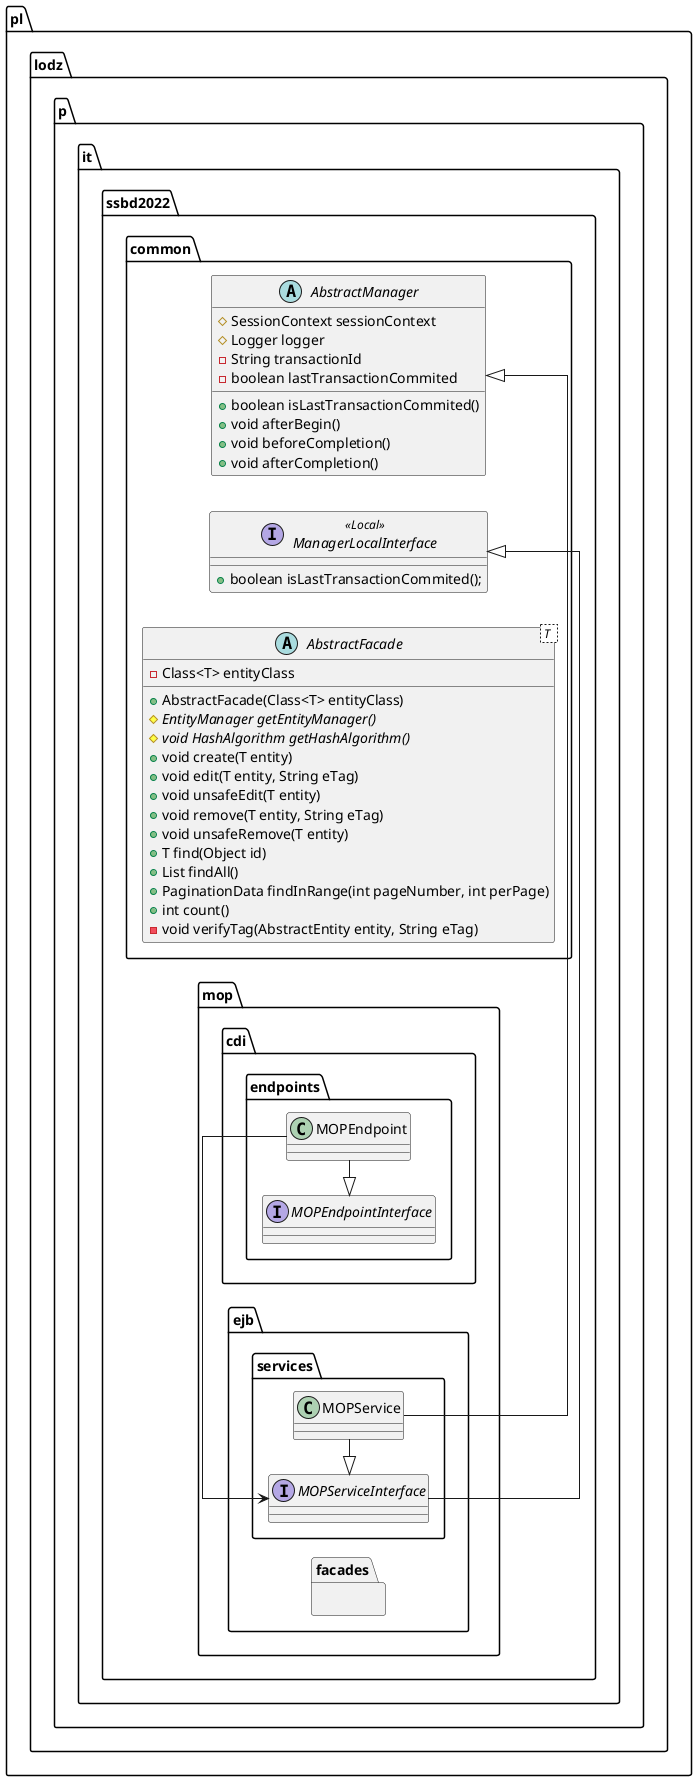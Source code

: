 @startuml mop_ejb_cdi_diagram
left to right direction
skinparam linetype ortho

package pl.lodz.p.it.ssbd2022.common {
    abstract class AbstractFacade< T  > {
        -Class<T> entityClass
        +AbstractFacade(Class<T> entityClass)
        #{abstract} EntityManager getEntityManager()
        #{abstract} void HashAlgorithm getHashAlgorithm()
        +void create(T entity)
        +void edit(T entity, String eTag)
        +void unsafeEdit(T entity)
        +void remove(T entity, String eTag)
        +void unsafeRemove(T entity)
        +T find(Object id)
        +List findAll()
        +PaginationData findInRange(int pageNumber, int perPage)
        +int count()
        -void verifyTag(AbstractEntity entity, String eTag)
    }

    abstract class AbstractManager {
        #SessionContext sessionContext
        #Logger logger
        -String transactionId
        -boolean lastTransactionCommited
        +boolean isLastTransactionCommited()
        +void afterBegin()
        +void beforeCompletion()
        +void afterCompletion()
    }

    interface ManagerLocalInterface <<Local>> {
        +boolean isLastTransactionCommited();
    }
}


package pl.lodz.p.it.ssbd2022.mop {

    ' ENDPOINTY
    package cdi.endpoints {
        interface MOPEndpointInterface {
        }

        class MOPEndpoint {
                
        }           
    }

    ' FASADY
    package ejb.facades {

    }

    ' SERWISY
    package ejb.services {

        interface MOPServiceInterface {}

        class MOPService {}

    }
    
}

' extend fasad
' AbstractFacade <|- AccessLevelFacade
' AbstractFacade <|- AccountFacade
' AbstractFacade <|- ActiveAccountFacade
' AbstractFacade <|- ResetPasswordFacade

' extend/implement serwis
AbstractManager <|- MOPService
ManagerLocalInterface <|- MOPServiceInterface
MOPServiceInterface <|- MOPService

' implement endpoint
MOPEndpointInterface <|- MOPEndpoint

' wykorzystanie serwisu przez endpoint
MOPEndpoint -> MOPServiceInterface

' wykorzystanie fasady przez serwis
' mopService -> AccessLevelFacade
' mopService -> AccountFacade
' mopService -> ActiveAccountFacade
' mopService -> ResetPasswordFacade


@enduml